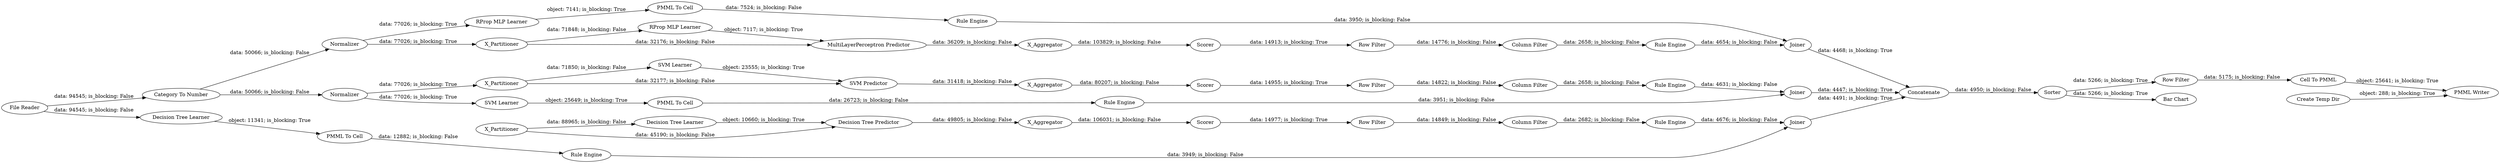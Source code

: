 digraph {
	"-7472796282234883595_35" [label="RProp MLP Learner"]
	"673355948732130670_31" [label="Decision Tree Learner"]
	"-7472796282234883595_9" [label="Row Filter"]
	"673355948732130670_26" [label=Scorer]
	"-7472796282234883595_20" [label=Scorer]
	"-7472796282234883595_32" [label="MultiLayerPerceptron Predictor"]
	"5088727522580483985_33" [label="SVM Learner"]
	"673355948732130670_32" [label="Decision Tree Predictor"]
	"1647169270749530759_54" [label="Cell To PMML"]
	"-7472796282234883595_7" [label=X_Aggregator]
	"-7472796282234883595_33" [label="Rule Engine"]
	"-7472796282234883595_2" [label=X_Partitioner]
	"1647169270749530759_60" [label=Concatenate]
	"-7472796282234883595_22" [label="PMML To Cell"]
	"5088727522580483985_21" [label=Scorer]
	"5088727522580483985_7" [label=X_Aggregator]
	"673355948732130670_33" [label="Decision Tree Learner"]
	"5088727522580483985_14" [label=Joiner]
	"-7472796282234883595_31" [label="RProp MLP Learner"]
	"1647169270749530759_56" [label="Create Temp Dir"]
	"5088727522580483985_9" [label="Row Filter"]
	"5088727522580483985_34" [label="PMML To Cell"]
	"-7472796282234883595_34" [label="Rule Engine"]
	"673355948732130670_10" [label="Column Filter"]
	"673355948732130670_35" [label="Rule Engine"]
	"673355948732130670_7" [label=X_Aggregator]
	"5088727522580483985_35" [label="Rule Engine"]
	"1647169270749530759_57" [label="File Reader"]
	"5088727522580483985_32" [label="SVM Predictor"]
	"5088727522580483985_2" [label=X_Partitioner]
	"1647169270749530759_53" [label="Row Filter"]
	"5088727522580483985_10" [label="Column Filter"]
	"673355948732130670_2" [label=X_Partitioner]
	"-7472796282234883595_18" [label=Normalizer]
	"-7472796282234883595_10" [label="Column Filter"]
	"1647169270749530759_58" [label="Category To Number"]
	"673355948732130670_34" [label="Rule Engine"]
	"5088727522580483985_18" [label=Normalizer]
	"5088727522580483985_36" [label="Rule Engine"]
	"673355948732130670_9" [label="Row Filter"]
	"1647169270749530759_52" [label=Sorter]
	"673355948732130670_14" [label=Joiner]
	"-7472796282234883595_14" [label=Joiner]
	"673355948732130670_28" [label="PMML To Cell"]
	"1647169270749530759_55" [label="PMML Writer"]
	"1647169270749530759_59" [label="Bar Chart"]
	"5088727522580483985_31" [label="SVM Learner"]
	"673355948732130670_2" -> "673355948732130670_31" [label="data: 88965; is_blocking: False"]
	"673355948732130670_32" -> "673355948732130670_7" [label="data: 49805; is_blocking: False"]
	"1647169270749530759_54" -> "1647169270749530759_55" [label="object: 25641; is_blocking: True"]
	"673355948732130670_35" -> "673355948732130670_14" [label="data: 4676; is_blocking: False"]
	"1647169270749530759_53" -> "1647169270749530759_54" [label="data: 5175; is_blocking: False"]
	"5088727522580483985_7" -> "5088727522580483985_21" [label="data: 80207; is_blocking: False"]
	"5088727522580483985_2" -> "5088727522580483985_31" [label="data: 71850; is_blocking: False"]
	"-7472796282234883595_33" -> "-7472796282234883595_14" [label="data: 4654; is_blocking: False"]
	"-7472796282234883595_7" -> "-7472796282234883595_20" [label="data: 103829; is_blocking: False"]
	"673355948732130670_33" -> "673355948732130670_28" [label="object: 11341; is_blocking: True"]
	"5088727522580483985_35" -> "5088727522580483985_14" [label="data: 3951; is_blocking: False"]
	"673355948732130670_7" -> "673355948732130670_26" [label="data: 106031; is_blocking: False"]
	"1647169270749530759_58" -> "-7472796282234883595_18" [label="data: 50066; is_blocking: False"]
	"5088727522580483985_34" -> "5088727522580483985_35" [label="data: 26723; is_blocking: False"]
	"-7472796282234883595_10" -> "-7472796282234883595_33" [label="data: 2658; is_blocking: False"]
	"673355948732130670_2" -> "673355948732130670_32" [label="data: 45190; is_blocking: False"]
	"5088727522580483985_9" -> "5088727522580483985_10" [label="data: 14822; is_blocking: False"]
	"673355948732130670_10" -> "673355948732130670_35" [label="data: 2682; is_blocking: False"]
	"-7472796282234883595_22" -> "-7472796282234883595_34" [label="data: 7524; is_blocking: False"]
	"673355948732130670_14" -> "1647169270749530759_60" [label="data: 4491; is_blocking: True"]
	"5088727522580483985_18" -> "5088727522580483985_2" [label="data: 77026; is_blocking: True"]
	"5088727522580483985_33" -> "5088727522580483985_34" [label="object: 25649; is_blocking: True"]
	"673355948732130670_26" -> "673355948732130670_9" [label="data: 14977; is_blocking: True"]
	"-7472796282234883595_18" -> "-7472796282234883595_2" [label="data: 77026; is_blocking: True"]
	"1647169270749530759_52" -> "1647169270749530759_53" [label="data: 5266; is_blocking: True"]
	"5088727522580483985_21" -> "5088727522580483985_9" [label="data: 14955; is_blocking: True"]
	"5088727522580483985_14" -> "1647169270749530759_60" [label="data: 4447; is_blocking: True"]
	"-7472796282234883595_14" -> "1647169270749530759_60" [label="data: 4468; is_blocking: True"]
	"-7472796282234883595_2" -> "-7472796282234883595_32" [label="data: 32176; is_blocking: False"]
	"-7472796282234883595_20" -> "-7472796282234883595_9" [label="data: 14913; is_blocking: True"]
	"5088727522580483985_36" -> "5088727522580483985_14" [label="data: 4631; is_blocking: False"]
	"5088727522580483985_32" -> "5088727522580483985_7" [label="data: 31418; is_blocking: False"]
	"-7472796282234883595_9" -> "-7472796282234883595_10" [label="data: 14776; is_blocking: False"]
	"673355948732130670_28" -> "673355948732130670_34" [label="data: 12882; is_blocking: False"]
	"5088727522580483985_31" -> "5088727522580483985_32" [label="object: 23555; is_blocking: True"]
	"5088727522580483985_2" -> "5088727522580483985_32" [label="data: 32177; is_blocking: False"]
	"1647169270749530759_52" -> "1647169270749530759_59" [label="data: 5266; is_blocking: True"]
	"1647169270749530759_60" -> "1647169270749530759_52" [label="data: 4950; is_blocking: False"]
	"-7472796282234883595_2" -> "-7472796282234883595_31" [label="data: 71848; is_blocking: False"]
	"-7472796282234883595_34" -> "-7472796282234883595_14" [label="data: 3950; is_blocking: False"]
	"673355948732130670_9" -> "673355948732130670_10" [label="data: 14849; is_blocking: False"]
	"1647169270749530759_56" -> "1647169270749530759_55" [label="object: 288; is_blocking: True"]
	"1647169270749530759_57" -> "1647169270749530759_58" [label="data: 94545; is_blocking: False"]
	"-7472796282234883595_35" -> "-7472796282234883595_22" [label="object: 7141; is_blocking: True"]
	"1647169270749530759_58" -> "5088727522580483985_18" [label="data: 50066; is_blocking: False"]
	"-7472796282234883595_31" -> "-7472796282234883595_32" [label="object: 7117; is_blocking: True"]
	"-7472796282234883595_32" -> "-7472796282234883595_7" [label="data: 36209; is_blocking: False"]
	"-7472796282234883595_18" -> "-7472796282234883595_35" [label="data: 77026; is_blocking: True"]
	"5088727522580483985_10" -> "5088727522580483985_36" [label="data: 2658; is_blocking: False"]
	"5088727522580483985_18" -> "5088727522580483985_33" [label="data: 77026; is_blocking: True"]
	"673355948732130670_31" -> "673355948732130670_32" [label="object: 10660; is_blocking: True"]
	"673355948732130670_34" -> "673355948732130670_14" [label="data: 3949; is_blocking: False"]
	"1647169270749530759_57" -> "673355948732130670_33" [label="data: 94545; is_blocking: False"]
	rankdir=LR
}
